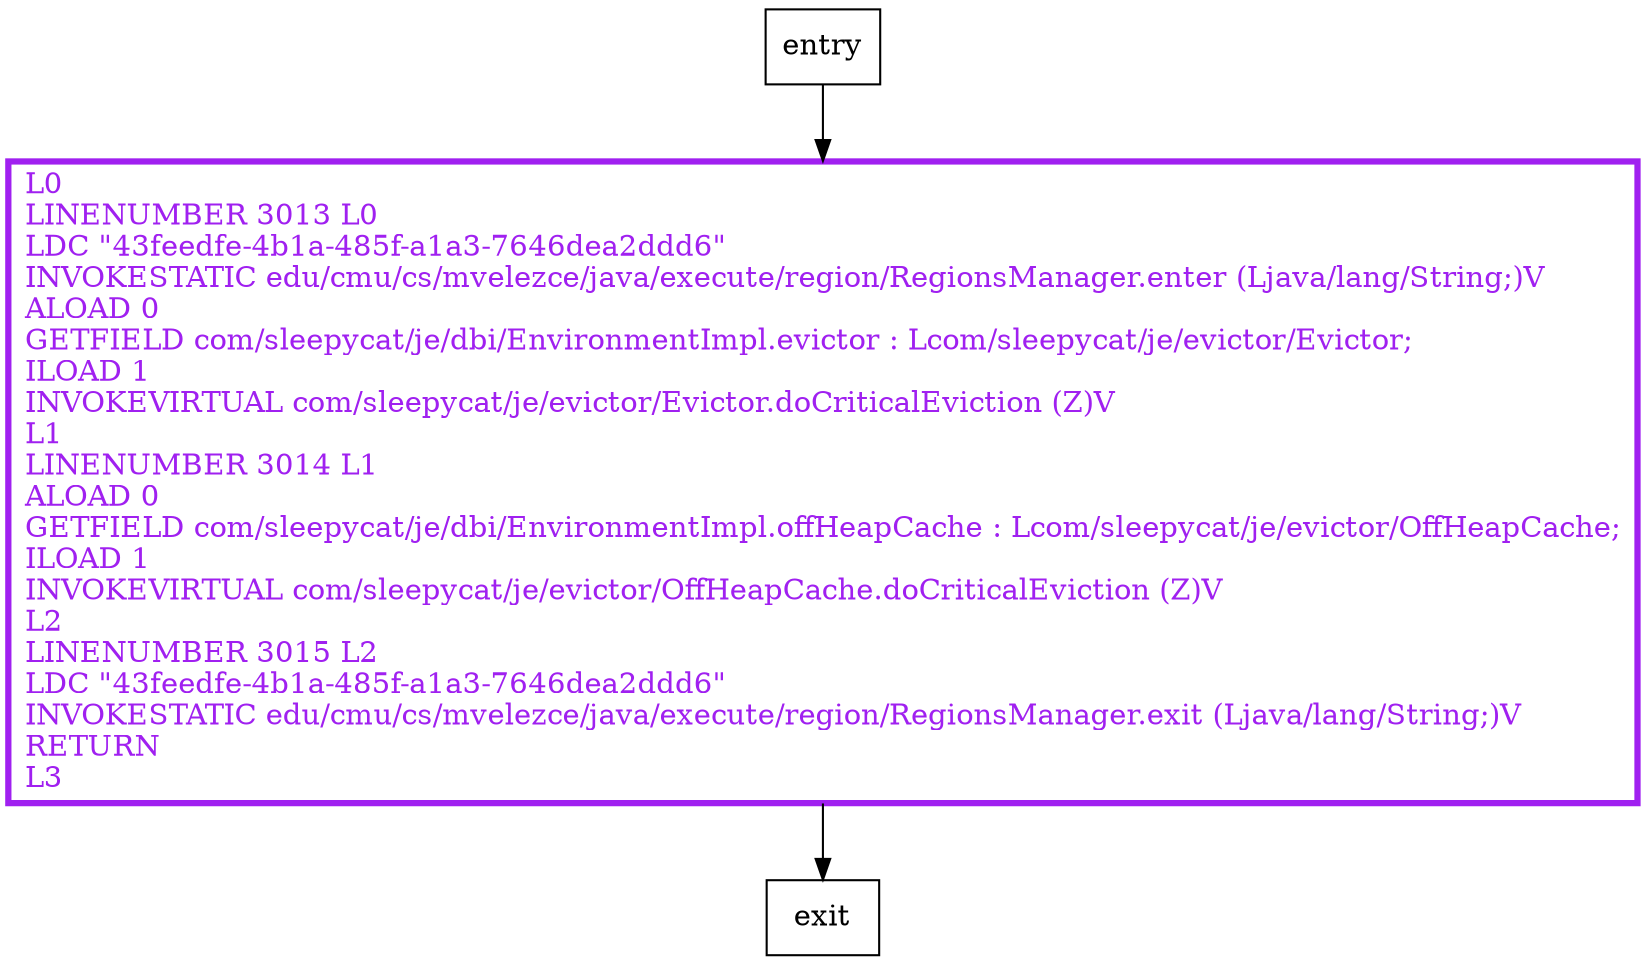 digraph criticalEviction {
node [shape=record];
686554711 [label="L0\lLINENUMBER 3013 L0\lLDC \"43feedfe-4b1a-485f-a1a3-7646dea2ddd6\"\lINVOKESTATIC edu/cmu/cs/mvelezce/java/execute/region/RegionsManager.enter (Ljava/lang/String;)V\lALOAD 0\lGETFIELD com/sleepycat/je/dbi/EnvironmentImpl.evictor : Lcom/sleepycat/je/evictor/Evictor;\lILOAD 1\lINVOKEVIRTUAL com/sleepycat/je/evictor/Evictor.doCriticalEviction (Z)V\lL1\lLINENUMBER 3014 L1\lALOAD 0\lGETFIELD com/sleepycat/je/dbi/EnvironmentImpl.offHeapCache : Lcom/sleepycat/je/evictor/OffHeapCache;\lILOAD 1\lINVOKEVIRTUAL com/sleepycat/je/evictor/OffHeapCache.doCriticalEviction (Z)V\lL2\lLINENUMBER 3015 L2\lLDC \"43feedfe-4b1a-485f-a1a3-7646dea2ddd6\"\lINVOKESTATIC edu/cmu/cs/mvelezce/java/execute/region/RegionsManager.exit (Ljava/lang/String;)V\lRETURN\lL3\l"];
entry;
exit;
entry -> 686554711
686554711 -> exit
686554711[fontcolor="purple", penwidth=3, color="purple"];
}
